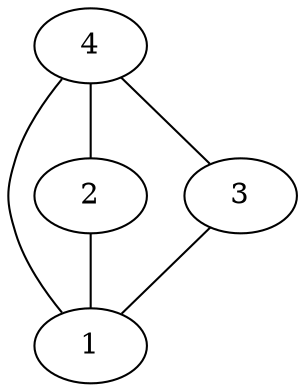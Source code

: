 /* Created by igraph 0.5.3 */
graph {
  0 [
    label=1
  ];
  1 [
    label=2
  ];
  2 [
    label=3
  ];
  3 [
    label=4
  ];

  2 -- 0;
  3 -- 1;
  1 -- 0;
  3 -- 0;
  3 -- 2;
}
